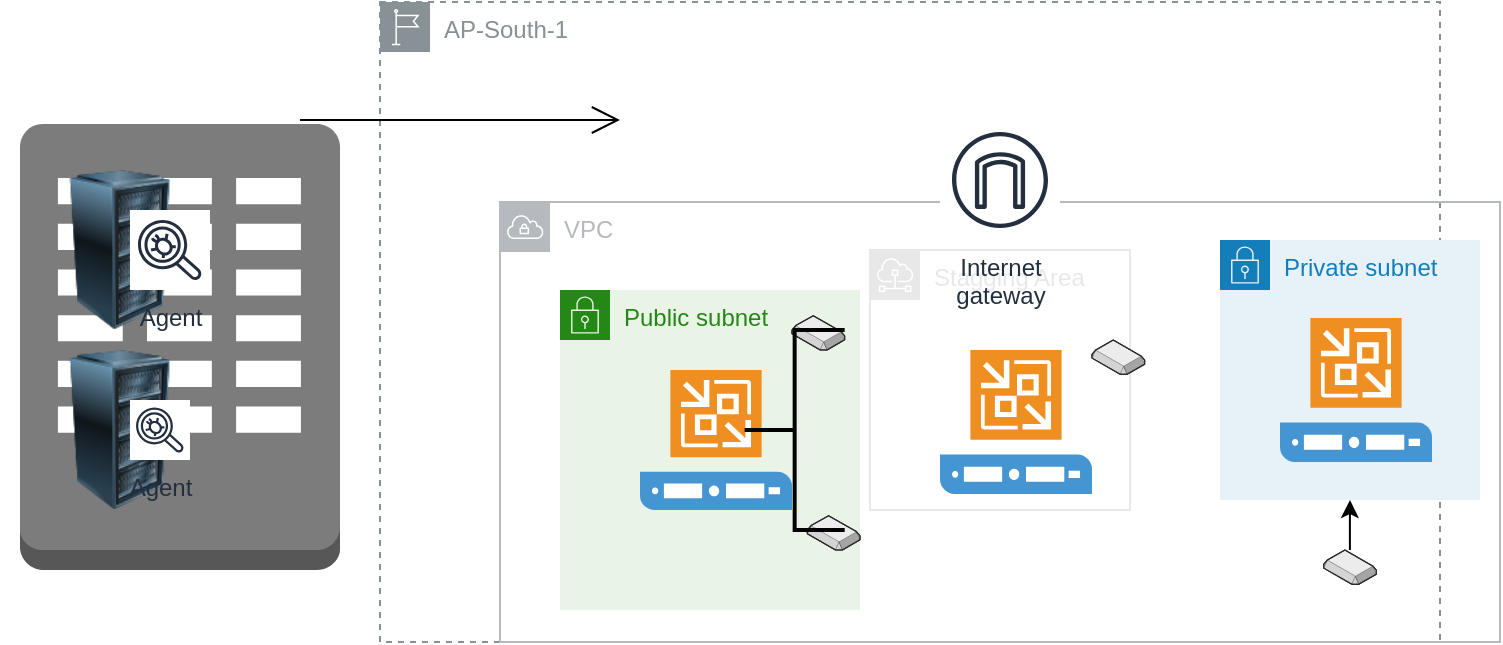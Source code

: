<mxfile version="20.2.7" type="github">
  <diagram id="YWzL1X5HYzK_H8mckMdt" name="Page-1">
    <mxGraphModel dx="1632" dy="468" grid="1" gridSize="10" guides="1" tooltips="1" connect="1" arrows="1" fold="1" page="1" pageScale="1" pageWidth="850" pageHeight="1100" math="0" shadow="0">
      <root>
        <mxCell id="0" />
        <mxCell id="1" parent="0" />
        <mxCell id="TW7ETo3k710j9nTDECvH-1" value="AP-South-1" style="sketch=0;outlineConnect=0;gradientColor=none;html=1;whiteSpace=wrap;fontSize=12;fontStyle=0;shape=mxgraph.aws4.group;grIcon=mxgraph.aws4.group_region;strokeColor=#879196;fillColor=none;verticalAlign=top;align=left;spacingLeft=30;fontColor=#879196;dashed=1;" vertex="1" parent="1">
          <mxGeometry x="180" y="26" width="530" height="320" as="geometry" />
        </mxCell>
        <mxCell id="TW7ETo3k710j9nTDECvH-5" value="Public subnet" style="points=[[0,0],[0.25,0],[0.5,0],[0.75,0],[1,0],[1,0.25],[1,0.5],[1,0.75],[1,1],[0.75,1],[0.5,1],[0.25,1],[0,1],[0,0.75],[0,0.5],[0,0.25]];outlineConnect=0;gradientColor=none;html=1;whiteSpace=wrap;fontSize=12;fontStyle=0;container=1;pointerEvents=0;collapsible=0;recursiveResize=0;shape=mxgraph.aws4.group;grIcon=mxgraph.aws4.group_security_group;grStroke=0;strokeColor=#248814;fillColor=#E9F3E6;verticalAlign=top;align=left;spacingLeft=30;fontColor=#248814;dashed=0;" vertex="1" parent="1">
          <mxGeometry x="270" y="170" width="150" height="160" as="geometry" />
        </mxCell>
        <mxCell id="TW7ETo3k710j9nTDECvH-4" value="VPC" style="sketch=0;outlineConnect=0;gradientColor=none;html=1;whiteSpace=wrap;fontSize=12;fontStyle=0;shape=mxgraph.aws4.group;grIcon=mxgraph.aws4.group_vpc;strokeColor=#B6BABF;fillColor=none;verticalAlign=top;align=left;spacingLeft=30;fontColor=#B6BABF;dashed=0;" vertex="1" parent="1">
          <mxGeometry x="240" y="126" width="500" height="220" as="geometry" />
        </mxCell>
        <mxCell id="TW7ETo3k710j9nTDECvH-7" value="Private subnet" style="points=[[0,0],[0.25,0],[0.5,0],[0.75,0],[1,0],[1,0.25],[1,0.5],[1,0.75],[1,1],[0.75,1],[0.5,1],[0.25,1],[0,1],[0,0.75],[0,0.5],[0,0.25]];outlineConnect=0;gradientColor=none;html=1;whiteSpace=wrap;fontSize=12;fontStyle=0;container=1;pointerEvents=0;collapsible=0;recursiveResize=0;shape=mxgraph.aws4.group;grIcon=mxgraph.aws4.group_security_group;grStroke=0;strokeColor=#147EBA;fillColor=#E6F2F8;verticalAlign=top;align=left;spacingLeft=30;fontColor=#147EBA;dashed=0;" vertex="1" parent="1">
          <mxGeometry x="600" y="145" width="130" height="130" as="geometry" />
        </mxCell>
        <mxCell id="TW7ETo3k710j9nTDECvH-18" value="" style="shadow=0;dashed=0;html=1;strokeColor=none;fillColor=#4495D1;labelPosition=center;verticalLabelPosition=bottom;verticalAlign=top;align=center;outlineConnect=0;shape=mxgraph.veeam.2d.veeam_backup_and_replication_server;" vertex="1" parent="TW7ETo3k710j9nTDECvH-7">
          <mxGeometry x="30" y="39" width="76" height="72" as="geometry" />
        </mxCell>
        <mxCell id="TW7ETo3k710j9nTDECvH-8" value="Stagging Area&lt;br&gt;" style="sketch=0;outlineConnect=0;gradientColor=none;html=1;whiteSpace=wrap;fontSize=12;fontStyle=0;shape=mxgraph.aws4.group;grIcon=mxgraph.aws4.group_subnet;strokeColor=#E8E8E8;fillColor=none;verticalAlign=top;align=left;spacingLeft=30;fontColor=#E8E8E8;dashed=0;" vertex="1" parent="1">
          <mxGeometry x="425" y="150" width="130" height="130" as="geometry" />
        </mxCell>
        <mxCell id="TW7ETo3k710j9nTDECvH-9" value="Internet&#xa;gateway" style="sketch=0;outlineConnect=0;fontColor=#232F3E;gradientColor=none;strokeColor=#232F3E;fillColor=#ffffff;dashed=0;verticalLabelPosition=bottom;verticalAlign=top;align=center;html=1;fontSize=12;fontStyle=0;aspect=fixed;shape=mxgraph.aws4.resourceIcon;resIcon=mxgraph.aws4.internet_gateway;" vertex="1" parent="1">
          <mxGeometry x="460" y="85" width="60" height="60" as="geometry" />
        </mxCell>
        <mxCell id="TW7ETo3k710j9nTDECvH-10" value="" style="outlineConnect=0;dashed=0;verticalLabelPosition=bottom;verticalAlign=top;align=center;html=1;shape=mxgraph.aws3.corporate_data_center;fillColor=#7D7C7C;gradientColor=none;" vertex="1" parent="1">
          <mxGeometry y="87" width="160" height="223" as="geometry" />
        </mxCell>
        <mxCell id="TW7ETo3k710j9nTDECvH-11" value="" style="image;html=1;image=img/lib/clip_art/computers/Server_Rack_128x128.png" vertex="1" parent="1">
          <mxGeometry x="-10" y="110" width="120" height="80" as="geometry" />
        </mxCell>
        <mxCell id="TW7ETo3k710j9nTDECvH-12" value="" style="image;html=1;image=img/lib/clip_art/computers/Server_Rack_128x128.png" vertex="1" parent="1">
          <mxGeometry x="-10" y="200" width="120" height="80" as="geometry" />
        </mxCell>
        <mxCell id="TW7ETo3k710j9nTDECvH-13" value="Agent" style="sketch=0;outlineConnect=0;fontColor=#232F3E;gradientColor=none;strokeColor=#232F3E;fillColor=#ffffff;dashed=0;verticalLabelPosition=bottom;verticalAlign=top;align=center;html=1;fontSize=12;fontStyle=0;aspect=fixed;shape=mxgraph.aws4.resourceIcon;resIcon=mxgraph.aws4.agent;" vertex="1" parent="1">
          <mxGeometry x="55" y="130" width="40" height="40" as="geometry" />
        </mxCell>
        <mxCell id="TW7ETo3k710j9nTDECvH-15" value="Agent" style="sketch=0;outlineConnect=0;fontColor=#232F3E;gradientColor=none;strokeColor=#232F3E;fillColor=#ffffff;dashed=0;verticalLabelPosition=bottom;verticalAlign=top;align=center;html=1;fontSize=12;fontStyle=0;aspect=fixed;shape=mxgraph.aws4.resourceIcon;resIcon=mxgraph.aws4.agent;" vertex="1" parent="1">
          <mxGeometry x="55" y="225" width="30" height="30" as="geometry" />
        </mxCell>
        <mxCell id="TW7ETo3k710j9nTDECvH-17" value="" style="shadow=0;dashed=0;html=1;strokeColor=none;fillColor=#4495D1;labelPosition=center;verticalLabelPosition=bottom;verticalAlign=top;align=center;outlineConnect=0;shape=mxgraph.veeam.2d.veeam_backup_and_replication_server;" vertex="1" parent="1">
          <mxGeometry x="310" y="210" width="76" height="70" as="geometry" />
        </mxCell>
        <mxCell id="TW7ETo3k710j9nTDECvH-19" value="" style="shadow=0;dashed=0;html=1;strokeColor=none;fillColor=#4495D1;labelPosition=center;verticalLabelPosition=bottom;verticalAlign=top;align=center;outlineConnect=0;shape=mxgraph.veeam.2d.veeam_backup_and_replication_server;" vertex="1" parent="1">
          <mxGeometry x="460" y="200" width="76" height="72" as="geometry" />
        </mxCell>
        <mxCell id="TW7ETo3k710j9nTDECvH-20" value="" style="verticalLabelPosition=bottom;html=1;verticalAlign=top;strokeWidth=1;align=center;outlineConnect=0;dashed=0;outlineConnect=0;shape=mxgraph.aws3d.ebs;fillColor=#ECECEC;strokeColor=#5E5E5E;aspect=fixed;" vertex="1" parent="1">
          <mxGeometry x="386" y="182.83" width="26.33" height="17.17" as="geometry" />
        </mxCell>
        <mxCell id="TW7ETo3k710j9nTDECvH-23" value="" style="verticalLabelPosition=bottom;html=1;verticalAlign=top;strokeWidth=1;align=center;outlineConnect=0;dashed=0;outlineConnect=0;shape=mxgraph.aws3d.ebs;fillColor=#ECECEC;strokeColor=#5E5E5E;aspect=fixed;" vertex="1" parent="1">
          <mxGeometry x="393.67" y="282.83" width="26.33" height="17.17" as="geometry" />
        </mxCell>
        <mxCell id="TW7ETo3k710j9nTDECvH-25" value="" style="verticalLabelPosition=bottom;html=1;verticalAlign=top;strokeWidth=1;align=center;outlineConnect=0;dashed=0;outlineConnect=0;shape=mxgraph.aws3d.ebs;fillColor=#ECECEC;strokeColor=#5E5E5E;aspect=fixed;" vertex="1" parent="1">
          <mxGeometry x="536" y="195" width="26.33" height="17.17" as="geometry" />
        </mxCell>
        <mxCell id="TW7ETo3k710j9nTDECvH-24" value="" style="verticalLabelPosition=bottom;html=1;verticalAlign=top;strokeWidth=1;align=center;outlineConnect=0;dashed=0;outlineConnect=0;shape=mxgraph.aws3d.ebs;fillColor=#ECECEC;strokeColor=#5E5E5E;aspect=fixed;" vertex="1" parent="1">
          <mxGeometry x="651.83" y="300" width="26.33" height="17.17" as="geometry" />
        </mxCell>
        <mxCell id="TW7ETo3k710j9nTDECvH-26" style="edgeStyle=orthogonalEdgeStyle;rounded=0;orthogonalLoop=1;jettySize=auto;html=1;" edge="1" parent="1" source="TW7ETo3k710j9nTDECvH-24" target="TW7ETo3k710j9nTDECvH-7">
          <mxGeometry relative="1" as="geometry" />
        </mxCell>
        <mxCell id="TW7ETo3k710j9nTDECvH-34" value="" style="strokeWidth=2;html=1;shape=mxgraph.flowchart.annotation_2;align=left;labelPosition=right;pointerEvents=1;" vertex="1" parent="1">
          <mxGeometry x="362.33" y="190" width="50" height="100" as="geometry" />
        </mxCell>
        <mxCell id="TW7ETo3k710j9nTDECvH-36" value="" style="endArrow=open;endFill=1;endSize=12;html=1;rounded=0;" edge="1" parent="1">
          <mxGeometry width="160" relative="1" as="geometry">
            <mxPoint x="140" y="85" as="sourcePoint" />
            <mxPoint x="300" y="85" as="targetPoint" />
          </mxGeometry>
        </mxCell>
      </root>
    </mxGraphModel>
  </diagram>
</mxfile>
